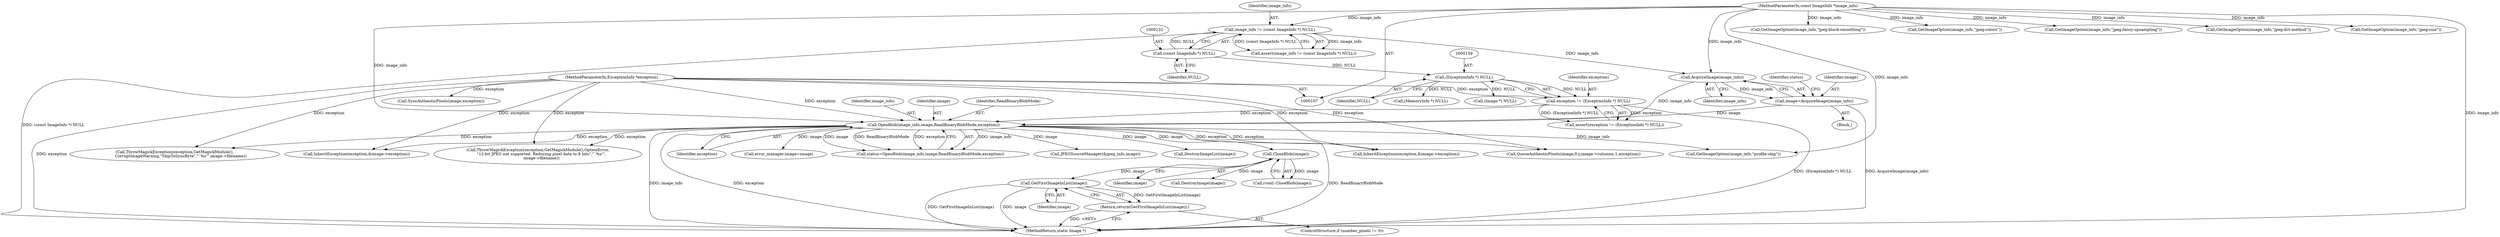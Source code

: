 digraph "0_ImageMagick_58cf5bf4fade82e3b510e8f3463a967278a3e410@pointer" {
"1000287" [label="(Call,GetFirstImageInList(image))"];
"1000269" [label="(Call,CloseBlob(image))"];
"1000179" [label="(Call,OpenBlob(image_info,image,ReadBinaryBlobMode,exception))"];
"1000175" [label="(Call,AcquireImage(image_info))"];
"1000129" [label="(Call,image_info != (const ImageInfo *) NULL)"];
"1000108" [label="(MethodParameterIn,const ImageInfo *image_info)"];
"1000131" [label="(Call,(const ImageInfo *) NULL)"];
"1000173" [label="(Call,image=AcquireImage(image_info))"];
"1000156" [label="(Call,exception != (ExceptionInfo *) NULL)"];
"1000109" [label="(MethodParameterIn,ExceptionInfo *exception)"];
"1000158" [label="(Call,(ExceptionInfo *) NULL)"];
"1000286" [label="(Return,return(GetFirstImageInList(image));)"];
"1000175" [label="(Call,AcquireImage(image_info))"];
"1000157" [label="(Identifier,exception)"];
"1000320" [label="(Call,GetImageOption(image_info,\"profile:skip\"))"];
"1000296" [label="(Call,DestroyImage(image))"];
"1000180" [label="(Identifier,image_info)"];
"1000697" [label="(Call,GetImageOption(image_info,\"jpeg:block-smoothing\"))"];
"1000282" [label="(ControlStructure,if (number_pixels != 0))"];
"1001792" [label="(Call,SyncAuthenticPixels(image,exception))"];
"1000183" [label="(Identifier,exception)"];
"1000110" [label="(Block,)"];
"1000156" [label="(Call,exception != (ExceptionInfo *) NULL)"];
"1000108" [label="(MethodParameterIn,const ImageInfo *image_info)"];
"1000235" [label="(Call,error_manager.image=image)"];
"1000173" [label="(Call,image=AcquireImage(image_info))"];
"1000155" [label="(Call,assert(exception != (ExceptionInfo *) NULL))"];
"1001070" [label="(Call,InheritException(exception,&image->exception))"];
"1000267" [label="(Call,(void) CloseBlob(image))"];
"1000672" [label="(Call,GetImageOption(image_info,\"jpeg:colors\"))"];
"1000129" [label="(Call,image_info != (const ImageInfo *) NULL)"];
"1000176" [label="(Identifier,image_info)"];
"1000270" [label="(Identifier,image)"];
"1000177" [label="(Call,status=OpenBlob(image_info,image,ReadBinaryBlobMode,exception))"];
"1000650" [label="(Call,ThrowMagickException(exception,GetMagickModule(),OptionError,\n      \"12-bit JPEG not supported. Reducing pixel data to 8 bits\",\"`%s'\",\n      image->filename))"];
"1000160" [label="(Identifier,NULL)"];
"1000174" [label="(Identifier,image)"];
"1000232" [label="(Call,(MemoryInfo *) NULL)"];
"1001382" [label="(Call,ThrowMagickException(exception,GetMagickModule(),\n          CorruptImageWarning,\"SkipToSyncByte\",\"`%s'\",image->filename))"];
"1000131" [label="(Call,(const ImageInfo *) NULL)"];
"1000133" [label="(Identifier,NULL)"];
"1000309" [label="(Call,JPEGSourceManager(&jpeg_info,image))"];
"1000287" [label="(Call,GetFirstImageInList(image))"];
"1000806" [label="(Call,GetImageOption(image_info,\"jpeg:fancy-upsampling\"))"];
"1000128" [label="(Call,assert(image_info != (const ImageInfo *) NULL))"];
"1000178" [label="(Identifier,status)"];
"1000158" [label="(Call,(ExceptionInfo *) NULL)"];
"1000724" [label="(Call,GetImageOption(image_info,\"jpeg:dct-method\"))"];
"1000269" [label="(Call,CloseBlob(image))"];
"1000191" [label="(Call,DestroyImageList(image))"];
"1000288" [label="(Identifier,image)"];
"1000286" [label="(Return,return(GetFirstImageInList(image));)"];
"1000179" [label="(Call,OpenBlob(image_info,image,ReadBinaryBlobMode,exception))"];
"1000289" [label="(Call,InheritException(exception,&image->exception))"];
"1000130" [label="(Identifier,image_info)"];
"1001853" [label="(MethodReturn,static Image *)"];
"1000181" [label="(Identifier,image)"];
"1001397" [label="(Call,QueueAuthenticPixels(image,0,y,image->columns,1,exception))"];
"1000490" [label="(Call,GetImageOption(image_info,\"jpeg:size\"))"];
"1000182" [label="(Identifier,ReadBinaryBlobMode)"];
"1000194" [label="(Call,(Image *) NULL)"];
"1000109" [label="(MethodParameterIn,ExceptionInfo *exception)"];
"1000287" -> "1000286"  [label="AST: "];
"1000287" -> "1000288"  [label="CFG: "];
"1000288" -> "1000287"  [label="AST: "];
"1000286" -> "1000287"  [label="CFG: "];
"1000287" -> "1001853"  [label="DDG: GetFirstImageInList(image)"];
"1000287" -> "1001853"  [label="DDG: image"];
"1000287" -> "1000286"  [label="DDG: GetFirstImageInList(image)"];
"1000269" -> "1000287"  [label="DDG: image"];
"1000269" -> "1000267"  [label="AST: "];
"1000269" -> "1000270"  [label="CFG: "];
"1000270" -> "1000269"  [label="AST: "];
"1000267" -> "1000269"  [label="CFG: "];
"1000269" -> "1000267"  [label="DDG: image"];
"1000179" -> "1000269"  [label="DDG: image"];
"1000269" -> "1000296"  [label="DDG: image"];
"1000179" -> "1000177"  [label="AST: "];
"1000179" -> "1000183"  [label="CFG: "];
"1000180" -> "1000179"  [label="AST: "];
"1000181" -> "1000179"  [label="AST: "];
"1000182" -> "1000179"  [label="AST: "];
"1000183" -> "1000179"  [label="AST: "];
"1000177" -> "1000179"  [label="CFG: "];
"1000179" -> "1001853"  [label="DDG: ReadBinaryBlobMode"];
"1000179" -> "1001853"  [label="DDG: image_info"];
"1000179" -> "1001853"  [label="DDG: exception"];
"1000179" -> "1000177"  [label="DDG: image_info"];
"1000179" -> "1000177"  [label="DDG: image"];
"1000179" -> "1000177"  [label="DDG: ReadBinaryBlobMode"];
"1000179" -> "1000177"  [label="DDG: exception"];
"1000175" -> "1000179"  [label="DDG: image_info"];
"1000108" -> "1000179"  [label="DDG: image_info"];
"1000173" -> "1000179"  [label="DDG: image"];
"1000156" -> "1000179"  [label="DDG: exception"];
"1000109" -> "1000179"  [label="DDG: exception"];
"1000179" -> "1000191"  [label="DDG: image"];
"1000179" -> "1000235"  [label="DDG: image"];
"1000179" -> "1000289"  [label="DDG: exception"];
"1000179" -> "1000309"  [label="DDG: image"];
"1000179" -> "1000320"  [label="DDG: image_info"];
"1000179" -> "1000650"  [label="DDG: exception"];
"1000179" -> "1001070"  [label="DDG: exception"];
"1000179" -> "1001382"  [label="DDG: exception"];
"1000179" -> "1001397"  [label="DDG: exception"];
"1000175" -> "1000173"  [label="AST: "];
"1000175" -> "1000176"  [label="CFG: "];
"1000176" -> "1000175"  [label="AST: "];
"1000173" -> "1000175"  [label="CFG: "];
"1000175" -> "1000173"  [label="DDG: image_info"];
"1000129" -> "1000175"  [label="DDG: image_info"];
"1000108" -> "1000175"  [label="DDG: image_info"];
"1000129" -> "1000128"  [label="AST: "];
"1000129" -> "1000131"  [label="CFG: "];
"1000130" -> "1000129"  [label="AST: "];
"1000131" -> "1000129"  [label="AST: "];
"1000128" -> "1000129"  [label="CFG: "];
"1000129" -> "1001853"  [label="DDG: (const ImageInfo *) NULL"];
"1000129" -> "1000128"  [label="DDG: image_info"];
"1000129" -> "1000128"  [label="DDG: (const ImageInfo *) NULL"];
"1000108" -> "1000129"  [label="DDG: image_info"];
"1000131" -> "1000129"  [label="DDG: NULL"];
"1000108" -> "1000107"  [label="AST: "];
"1000108" -> "1001853"  [label="DDG: image_info"];
"1000108" -> "1000320"  [label="DDG: image_info"];
"1000108" -> "1000490"  [label="DDG: image_info"];
"1000108" -> "1000672"  [label="DDG: image_info"];
"1000108" -> "1000697"  [label="DDG: image_info"];
"1000108" -> "1000724"  [label="DDG: image_info"];
"1000108" -> "1000806"  [label="DDG: image_info"];
"1000131" -> "1000133"  [label="CFG: "];
"1000132" -> "1000131"  [label="AST: "];
"1000133" -> "1000131"  [label="AST: "];
"1000131" -> "1000158"  [label="DDG: NULL"];
"1000173" -> "1000110"  [label="AST: "];
"1000174" -> "1000173"  [label="AST: "];
"1000178" -> "1000173"  [label="CFG: "];
"1000173" -> "1001853"  [label="DDG: AcquireImage(image_info)"];
"1000156" -> "1000155"  [label="AST: "];
"1000156" -> "1000158"  [label="CFG: "];
"1000157" -> "1000156"  [label="AST: "];
"1000158" -> "1000156"  [label="AST: "];
"1000155" -> "1000156"  [label="CFG: "];
"1000156" -> "1001853"  [label="DDG: (ExceptionInfo *) NULL"];
"1000156" -> "1000155"  [label="DDG: exception"];
"1000156" -> "1000155"  [label="DDG: (ExceptionInfo *) NULL"];
"1000109" -> "1000156"  [label="DDG: exception"];
"1000158" -> "1000156"  [label="DDG: NULL"];
"1000109" -> "1000107"  [label="AST: "];
"1000109" -> "1001853"  [label="DDG: exception"];
"1000109" -> "1000289"  [label="DDG: exception"];
"1000109" -> "1000650"  [label="DDG: exception"];
"1000109" -> "1001070"  [label="DDG: exception"];
"1000109" -> "1001382"  [label="DDG: exception"];
"1000109" -> "1001397"  [label="DDG: exception"];
"1000109" -> "1001792"  [label="DDG: exception"];
"1000158" -> "1000160"  [label="CFG: "];
"1000159" -> "1000158"  [label="AST: "];
"1000160" -> "1000158"  [label="AST: "];
"1000158" -> "1000194"  [label="DDG: NULL"];
"1000158" -> "1000232"  [label="DDG: NULL"];
"1000286" -> "1000282"  [label="AST: "];
"1001853" -> "1000286"  [label="CFG: "];
"1000286" -> "1001853"  [label="DDG: <RET>"];
}
